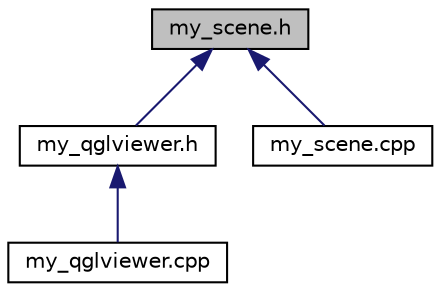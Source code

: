 digraph "my_scene.h"
{
  edge [fontname="Helvetica",fontsize="10",labelfontname="Helvetica",labelfontsize="10"];
  node [fontname="Helvetica",fontsize="10",shape=record];
  Node1 [label="my_scene.h",height=0.2,width=0.4,color="black", fillcolor="grey75", style="filled", fontcolor="black"];
  Node1 -> Node2 [dir="back",color="midnightblue",fontsize="10",style="solid",fontname="Helvetica"];
  Node2 [label="my_qglviewer.h",height=0.2,width=0.4,color="black", fillcolor="white", style="filled",URL="$my__qglviewer_8h.html",tooltip="Defines a custom viewer. "];
  Node2 -> Node3 [dir="back",color="midnightblue",fontsize="10",style="solid",fontname="Helvetica"];
  Node3 [label="my_qglviewer.cpp",height=0.2,width=0.4,color="black", fillcolor="white", style="filled",URL="$my__qglviewer_8cpp.html"];
  Node1 -> Node4 [dir="back",color="midnightblue",fontsize="10",style="solid",fontname="Helvetica"];
  Node4 [label="my_scene.cpp",height=0.2,width=0.4,color="black", fillcolor="white", style="filled",URL="$my__scene_8cpp.html"];
}

